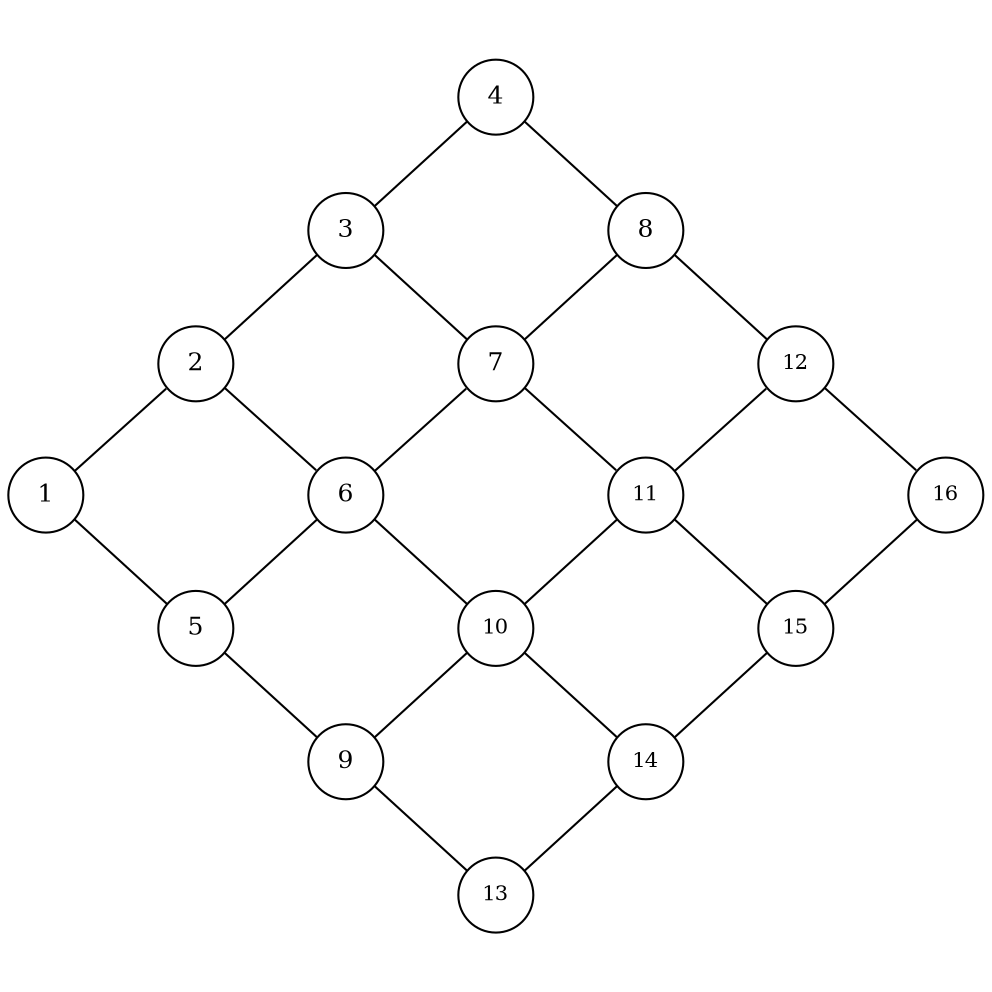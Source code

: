 strict graph G {
	rankdir=LR;
	ratio = 1;

	node [shape = circle, label="1", fontsize=12] 1;
	node [shape = circle, label="2", fontsize=12] 2;
	node [shape = circle, label="3", fontsize=12] 3;
	node [shape = circle, label="4", fontsize=12] 4;
	node [shape = circle, label="5", fontsize=12] 5;
	node [shape = circle, label="6", fontsize=12] 6;
	node [shape = circle, label="7", fontsize=12] 7;
	node [shape = circle, label="8", fontsize=12] 8;
	node [shape = circle, label="9", fontsize=12] 9;
	node [shape = circle, label="10", fontsize=10] 10;
	node [shape = circle, label="11", fontsize=10] 11;
	node [shape = circle, label="12", fontsize=10] 12;
	node [shape = circle, label="13", fontsize=10] 13;
	node [shape = circle, label="14", fontsize=10] 14;
	node [shape = circle, label="15", fontsize=10] 15;
	node [shape = circle, label="16", fontsize=10] 16;

	1 -- 2;
	1 -- 5;
	2 -- 3
	2 -- 6;
	3 -- 4;
	3 -- 7;
	4 -- 8;
	5 -- 6;
	5 -- 9;
	6 -- 7;
	6 -- 10;
	7 -- 8;
	7 -- 11;
	8 -- 12;
	9 -- 10;
	9 -- 13;
	10 -- 11;
	10 -- 14;
	11 -- 12;
	11 -- 15;
	12 -- 16;
	13 -- 14 -- 15 -- 16;
}